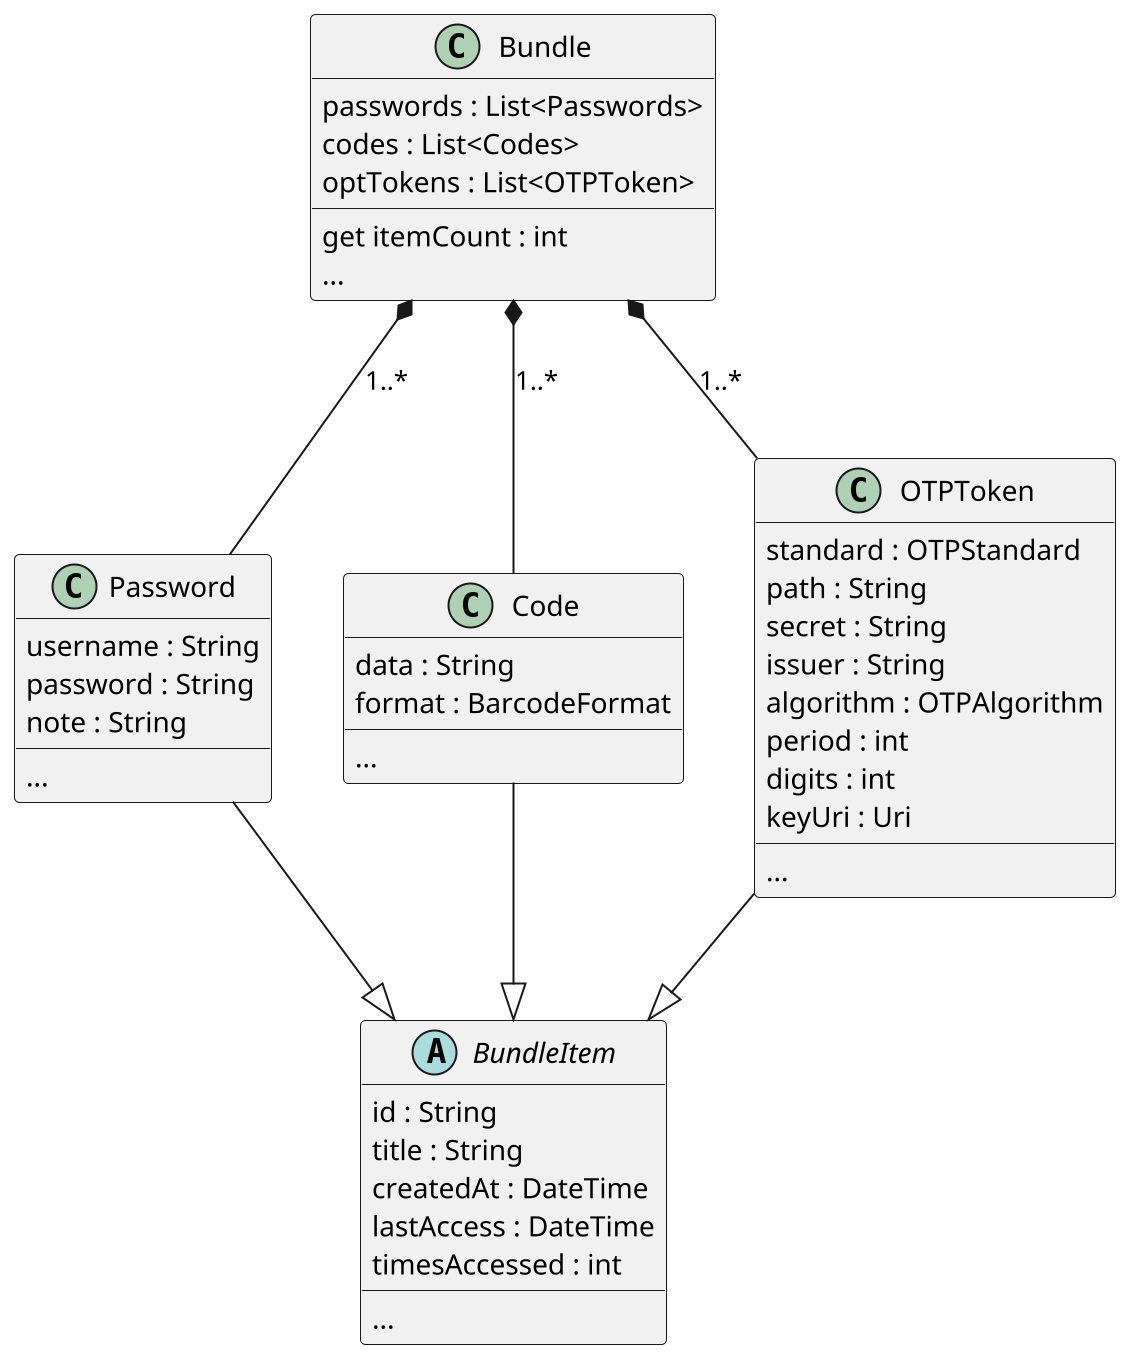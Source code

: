 @startuml bundle

scale 2

class Bundle {
    passwords : List<Passwords>
    codes : List<Codes>
    optTokens : List<OTPToken>
    {method}get itemCount : int
    {method}...
}

abstract BundleItem {
    id : String
    title : String
    createdAt : DateTime
    lastAccess : DateTime
    timesAccessed : int
    {method}...
}

class Password {
    username : String
    password : String
    note : String
    {method}...
}

class Code {
    data : String
    format : BarcodeFormat
    {method}...
}

class OTPToken {
    standard : OTPStandard
    path : String
    secret : String
    issuer : String
    algorithm : OTPAlgorithm
    period : int
    digits : int
    keyUri : Uri
    {method}...
}

Password --|> BundleItem
Code --|> BundleItem
OTPToken --|> BundleItem

Bundle *-- Password : 1..*
Bundle *-- Code : 1..*
Bundle *-- OTPToken : 1..*

@enduml
